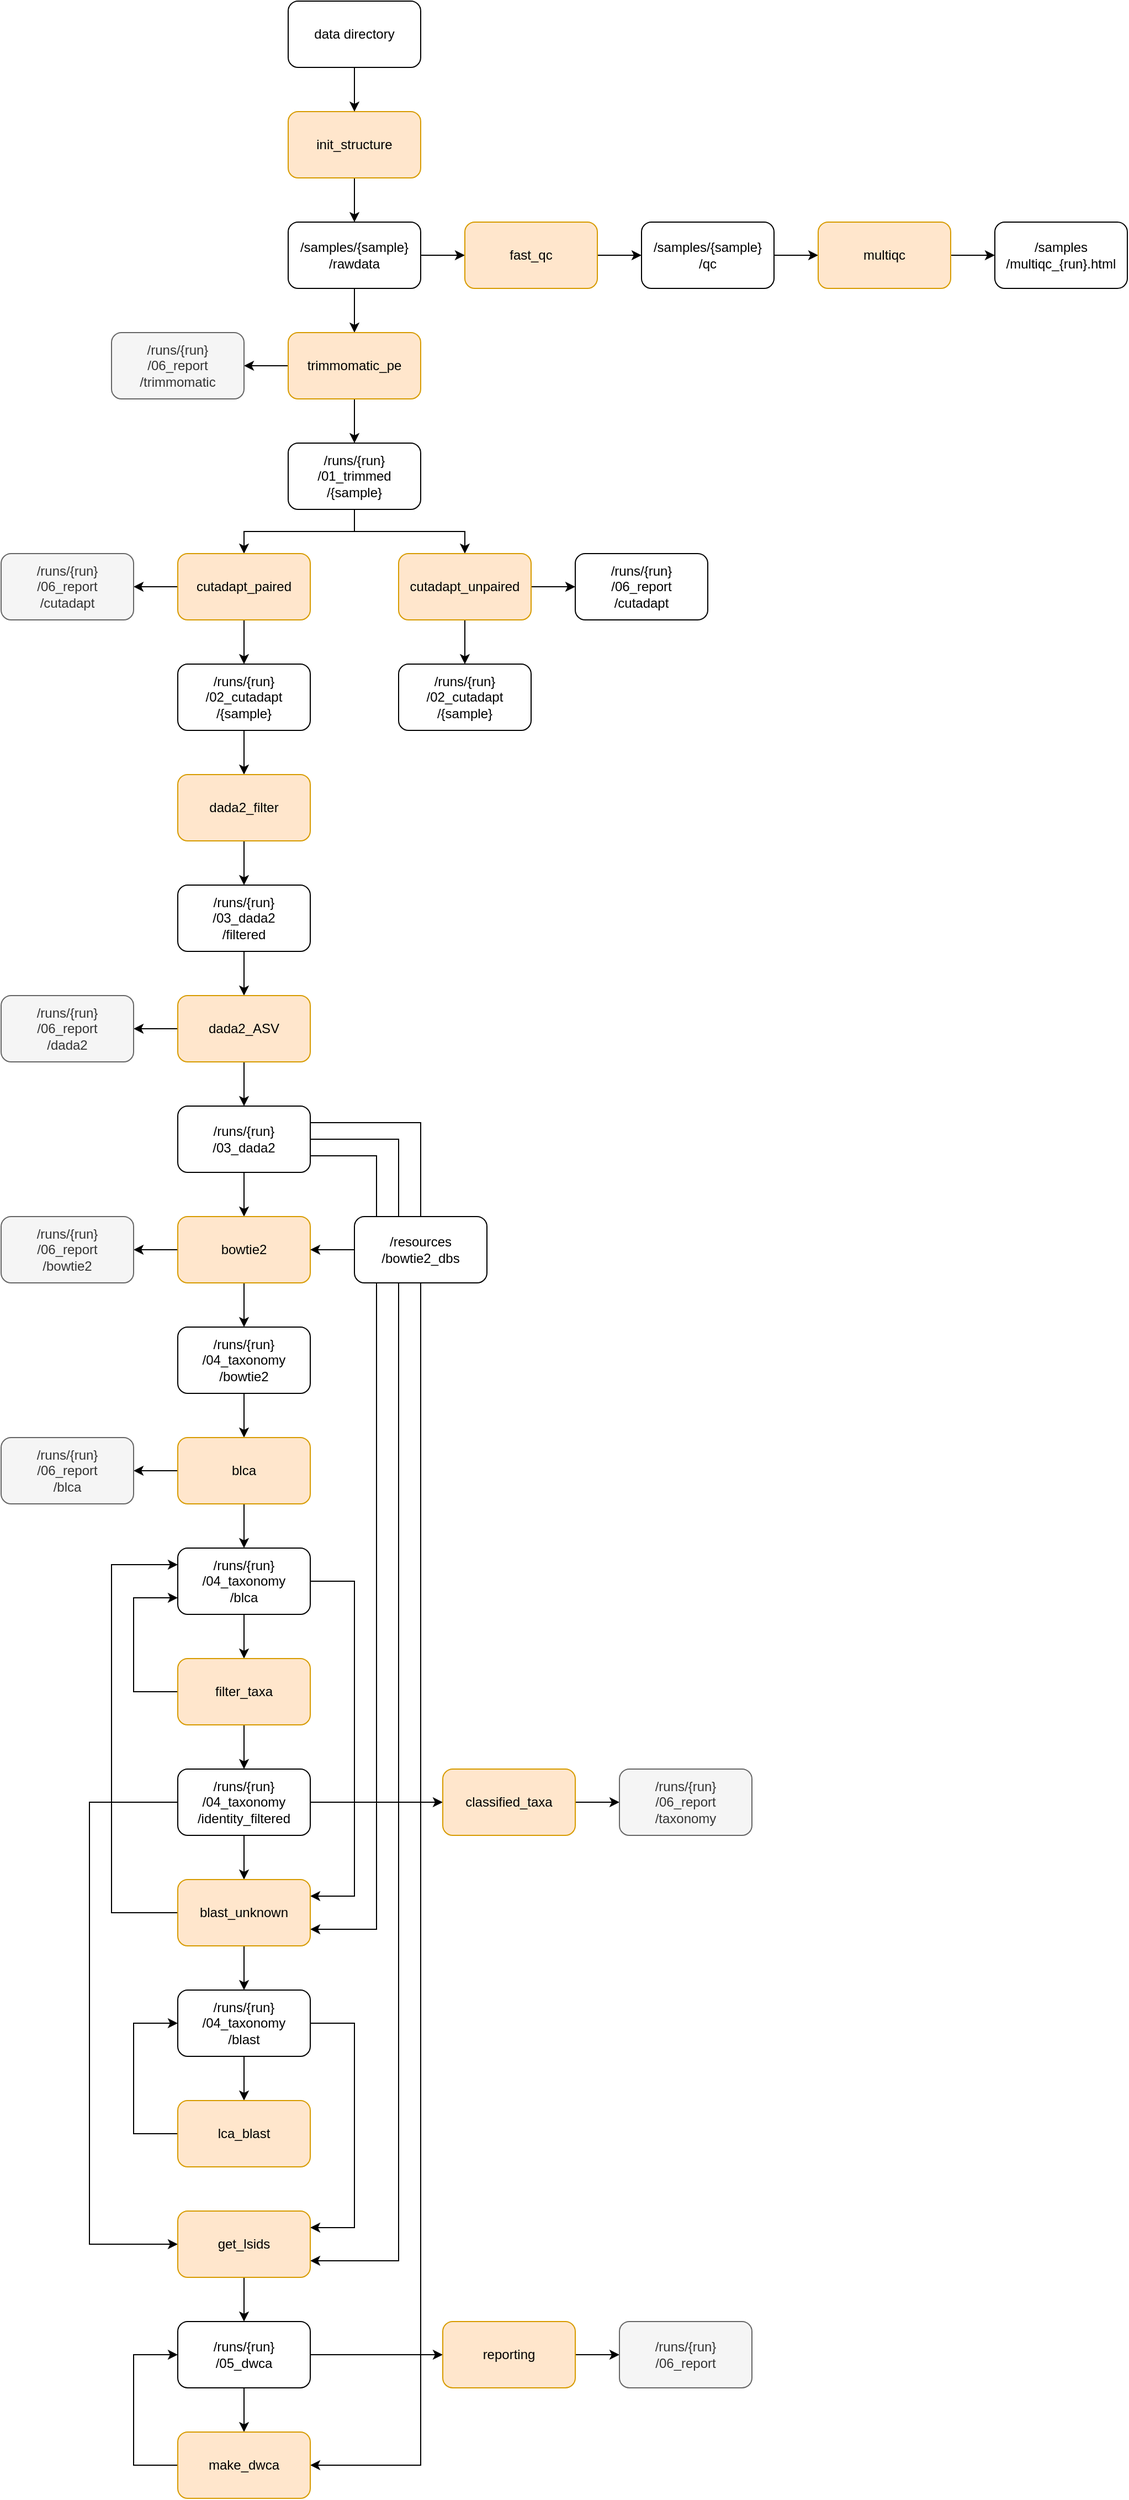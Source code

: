 <mxfile version="20.3.0" type="device"><diagram id="ftIVpdSop07Rvwbks5K7" name="Page-1"><mxGraphModel dx="786" dy="1147" grid="1" gridSize="10" guides="1" tooltips="1" connect="1" arrows="1" fold="1" page="1" pageScale="1" pageWidth="2339" pageHeight="3300" math="0" shadow="0"><root><mxCell id="0"/><mxCell id="1" parent="0"/><mxCell id="pwXqvUkwiRESxQuLAStF-6" style="edgeStyle=orthogonalEdgeStyle;rounded=0;orthogonalLoop=1;jettySize=auto;html=1;exitX=0.5;exitY=1;exitDx=0;exitDy=0;entryX=0.5;entryY=0;entryDx=0;entryDy=0;" edge="1" parent="1" source="pwXqvUkwiRESxQuLAStF-1" target="pwXqvUkwiRESxQuLAStF-5"><mxGeometry relative="1" as="geometry"/></mxCell><mxCell id="pwXqvUkwiRESxQuLAStF-1" value="init_structure" style="rounded=1;whiteSpace=wrap;html=1;fillColor=#ffe6cc;strokeColor=#d79b00;" vertex="1" parent="1"><mxGeometry x="320" y="140" width="120" height="60" as="geometry"/></mxCell><mxCell id="pwXqvUkwiRESxQuLAStF-4" style="edgeStyle=orthogonalEdgeStyle;rounded=0;orthogonalLoop=1;jettySize=auto;html=1;exitX=0.5;exitY=1;exitDx=0;exitDy=0;entryX=0.5;entryY=0;entryDx=0;entryDy=0;" edge="1" parent="1" source="pwXqvUkwiRESxQuLAStF-3" target="pwXqvUkwiRESxQuLAStF-1"><mxGeometry relative="1" as="geometry"/></mxCell><mxCell id="pwXqvUkwiRESxQuLAStF-3" value="data directory" style="rounded=1;whiteSpace=wrap;html=1;" vertex="1" parent="1"><mxGeometry x="320" y="40" width="120" height="60" as="geometry"/></mxCell><mxCell id="pwXqvUkwiRESxQuLAStF-8" style="edgeStyle=orthogonalEdgeStyle;rounded=0;orthogonalLoop=1;jettySize=auto;html=1;exitX=1;exitY=0.5;exitDx=0;exitDy=0;entryX=0;entryY=0.5;entryDx=0;entryDy=0;" edge="1" parent="1" source="pwXqvUkwiRESxQuLAStF-5" target="pwXqvUkwiRESxQuLAStF-7"><mxGeometry relative="1" as="geometry"/></mxCell><mxCell id="pwXqvUkwiRESxQuLAStF-18" style="edgeStyle=orthogonalEdgeStyle;rounded=0;orthogonalLoop=1;jettySize=auto;html=1;exitX=0.5;exitY=1;exitDx=0;exitDy=0;entryX=0.5;entryY=0;entryDx=0;entryDy=0;" edge="1" parent="1" source="pwXqvUkwiRESxQuLAStF-5" target="pwXqvUkwiRESxQuLAStF-17"><mxGeometry relative="1" as="geometry"/></mxCell><mxCell id="pwXqvUkwiRESxQuLAStF-5" value="/samples/{sample}&lt;br&gt;/rawdata" style="rounded=1;whiteSpace=wrap;html=1;" vertex="1" parent="1"><mxGeometry x="320" y="240" width="120" height="60" as="geometry"/></mxCell><mxCell id="pwXqvUkwiRESxQuLAStF-10" style="edgeStyle=orthogonalEdgeStyle;rounded=0;orthogonalLoop=1;jettySize=auto;html=1;exitX=1;exitY=0.5;exitDx=0;exitDy=0;entryX=0;entryY=0.5;entryDx=0;entryDy=0;" edge="1" parent="1" source="pwXqvUkwiRESxQuLAStF-7" target="pwXqvUkwiRESxQuLAStF-9"><mxGeometry relative="1" as="geometry"/></mxCell><mxCell id="pwXqvUkwiRESxQuLAStF-7" value="fast_qc" style="rounded=1;whiteSpace=wrap;html=1;fillColor=#ffe6cc;strokeColor=#d79b00;" vertex="1" parent="1"><mxGeometry x="480" y="240" width="120" height="60" as="geometry"/></mxCell><mxCell id="pwXqvUkwiRESxQuLAStF-12" style="edgeStyle=orthogonalEdgeStyle;rounded=0;orthogonalLoop=1;jettySize=auto;html=1;exitX=1;exitY=0.5;exitDx=0;exitDy=0;entryX=0;entryY=0.5;entryDx=0;entryDy=0;" edge="1" parent="1" source="pwXqvUkwiRESxQuLAStF-9" target="pwXqvUkwiRESxQuLAStF-11"><mxGeometry relative="1" as="geometry"/></mxCell><mxCell id="pwXqvUkwiRESxQuLAStF-9" value="/samples/{sample}&lt;br&gt;/qc" style="rounded=1;whiteSpace=wrap;html=1;" vertex="1" parent="1"><mxGeometry x="640" y="240" width="120" height="60" as="geometry"/></mxCell><mxCell id="pwXqvUkwiRESxQuLAStF-16" style="edgeStyle=orthogonalEdgeStyle;rounded=0;orthogonalLoop=1;jettySize=auto;html=1;exitX=1;exitY=0.5;exitDx=0;exitDy=0;entryX=0;entryY=0.5;entryDx=0;entryDy=0;" edge="1" parent="1" source="pwXqvUkwiRESxQuLAStF-11" target="pwXqvUkwiRESxQuLAStF-13"><mxGeometry relative="1" as="geometry"/></mxCell><mxCell id="pwXqvUkwiRESxQuLAStF-11" value="multiqc" style="rounded=1;whiteSpace=wrap;html=1;fillColor=#ffe6cc;strokeColor=#d79b00;" vertex="1" parent="1"><mxGeometry x="800" y="240" width="120" height="60" as="geometry"/></mxCell><mxCell id="pwXqvUkwiRESxQuLAStF-13" value="/samples&lt;br&gt;/multiqc_{run}.html" style="rounded=1;whiteSpace=wrap;html=1;" vertex="1" parent="1"><mxGeometry x="960" y="240" width="120" height="60" as="geometry"/></mxCell><mxCell id="pwXqvUkwiRESxQuLAStF-20" style="edgeStyle=orthogonalEdgeStyle;rounded=0;orthogonalLoop=1;jettySize=auto;html=1;exitX=0.5;exitY=1;exitDx=0;exitDy=0;entryX=0.5;entryY=0;entryDx=0;entryDy=0;" edge="1" parent="1" source="pwXqvUkwiRESxQuLAStF-17" target="pwXqvUkwiRESxQuLAStF-19"><mxGeometry relative="1" as="geometry"/></mxCell><mxCell id="pwXqvUkwiRESxQuLAStF-22" style="edgeStyle=orthogonalEdgeStyle;rounded=0;orthogonalLoop=1;jettySize=auto;html=1;exitX=0;exitY=0.5;exitDx=0;exitDy=0;entryX=1;entryY=0.5;entryDx=0;entryDy=0;" edge="1" parent="1" source="pwXqvUkwiRESxQuLAStF-17" target="pwXqvUkwiRESxQuLAStF-21"><mxGeometry relative="1" as="geometry"/></mxCell><mxCell id="pwXqvUkwiRESxQuLAStF-17" value="trimmomatic_pe" style="rounded=1;whiteSpace=wrap;html=1;fillColor=#ffe6cc;strokeColor=#d79b00;" vertex="1" parent="1"><mxGeometry x="320" y="340" width="120" height="60" as="geometry"/></mxCell><mxCell id="pwXqvUkwiRESxQuLAStF-24" style="edgeStyle=orthogonalEdgeStyle;rounded=0;orthogonalLoop=1;jettySize=auto;html=1;exitX=0.5;exitY=1;exitDx=0;exitDy=0;entryX=0.5;entryY=0;entryDx=0;entryDy=0;" edge="1" parent="1" source="pwXqvUkwiRESxQuLAStF-19" target="pwXqvUkwiRESxQuLAStF-23"><mxGeometry relative="1" as="geometry"/></mxCell><mxCell id="pwXqvUkwiRESxQuLAStF-31" style="edgeStyle=orthogonalEdgeStyle;rounded=0;orthogonalLoop=1;jettySize=auto;html=1;exitX=0.5;exitY=1;exitDx=0;exitDy=0;entryX=0.5;entryY=0;entryDx=0;entryDy=0;" edge="1" parent="1" source="pwXqvUkwiRESxQuLAStF-19" target="pwXqvUkwiRESxQuLAStF-29"><mxGeometry relative="1" as="geometry"/></mxCell><mxCell id="pwXqvUkwiRESxQuLAStF-19" value="/runs/{run}&lt;br&gt;/01_trimmed&lt;br&gt;/{sample}" style="rounded=1;whiteSpace=wrap;html=1;" vertex="1" parent="1"><mxGeometry x="320" y="440" width="120" height="60" as="geometry"/></mxCell><mxCell id="pwXqvUkwiRESxQuLAStF-21" value="/runs/{run}&lt;br&gt;/06_report&lt;br&gt;/trimmomatic" style="rounded=1;whiteSpace=wrap;html=1;fillColor=#f5f5f5;fontColor=#333333;strokeColor=#666666;" vertex="1" parent="1"><mxGeometry x="160" y="340" width="120" height="60" as="geometry"/></mxCell><mxCell id="pwXqvUkwiRESxQuLAStF-26" style="edgeStyle=orthogonalEdgeStyle;rounded=0;orthogonalLoop=1;jettySize=auto;html=1;exitX=0.5;exitY=1;exitDx=0;exitDy=0;entryX=0.5;entryY=0;entryDx=0;entryDy=0;" edge="1" parent="1" source="pwXqvUkwiRESxQuLAStF-23" target="pwXqvUkwiRESxQuLAStF-25"><mxGeometry relative="1" as="geometry"/></mxCell><mxCell id="pwXqvUkwiRESxQuLAStF-28" style="edgeStyle=orthogonalEdgeStyle;rounded=0;orthogonalLoop=1;jettySize=auto;html=1;exitX=0;exitY=0.5;exitDx=0;exitDy=0;entryX=1;entryY=0.5;entryDx=0;entryDy=0;" edge="1" parent="1" source="pwXqvUkwiRESxQuLAStF-23" target="pwXqvUkwiRESxQuLAStF-27"><mxGeometry relative="1" as="geometry"/></mxCell><mxCell id="pwXqvUkwiRESxQuLAStF-23" value="cutadapt_paired" style="rounded=1;whiteSpace=wrap;html=1;fillColor=#ffe6cc;strokeColor=#d79b00;" vertex="1" parent="1"><mxGeometry x="220" y="540" width="120" height="60" as="geometry"/></mxCell><mxCell id="pwXqvUkwiRESxQuLAStF-38" style="edgeStyle=orthogonalEdgeStyle;rounded=0;orthogonalLoop=1;jettySize=auto;html=1;exitX=0.5;exitY=1;exitDx=0;exitDy=0;entryX=0.5;entryY=0;entryDx=0;entryDy=0;" edge="1" parent="1" source="pwXqvUkwiRESxQuLAStF-25" target="pwXqvUkwiRESxQuLAStF-37"><mxGeometry relative="1" as="geometry"/></mxCell><mxCell id="pwXqvUkwiRESxQuLAStF-25" value="/runs/{run}&lt;br&gt;/02_cutadapt&lt;br&gt;/{sample}" style="rounded=1;whiteSpace=wrap;html=1;" vertex="1" parent="1"><mxGeometry x="220" y="640" width="120" height="60" as="geometry"/></mxCell><mxCell id="pwXqvUkwiRESxQuLAStF-27" value="/runs/{run}&lt;br&gt;/06_report&lt;br&gt;/cutadapt" style="rounded=1;whiteSpace=wrap;html=1;fillColor=#f5f5f5;fontColor=#333333;strokeColor=#666666;" vertex="1" parent="1"><mxGeometry x="60" y="540" width="120" height="60" as="geometry"/></mxCell><mxCell id="pwXqvUkwiRESxQuLAStF-33" style="edgeStyle=orthogonalEdgeStyle;rounded=0;orthogonalLoop=1;jettySize=auto;html=1;exitX=1;exitY=0.5;exitDx=0;exitDy=0;entryX=0;entryY=0.5;entryDx=0;entryDy=0;" edge="1" parent="1" source="pwXqvUkwiRESxQuLAStF-29" target="pwXqvUkwiRESxQuLAStF-32"><mxGeometry relative="1" as="geometry"/></mxCell><mxCell id="pwXqvUkwiRESxQuLAStF-36" style="edgeStyle=orthogonalEdgeStyle;rounded=0;orthogonalLoop=1;jettySize=auto;html=1;exitX=0.5;exitY=1;exitDx=0;exitDy=0;entryX=0.5;entryY=0;entryDx=0;entryDy=0;" edge="1" parent="1" source="pwXqvUkwiRESxQuLAStF-29" target="pwXqvUkwiRESxQuLAStF-35"><mxGeometry relative="1" as="geometry"/></mxCell><mxCell id="pwXqvUkwiRESxQuLAStF-29" value="cutadapt_unpaired" style="rounded=1;whiteSpace=wrap;html=1;fillColor=#ffe6cc;strokeColor=#d79b00;" vertex="1" parent="1"><mxGeometry x="420" y="540" width="120" height="60" as="geometry"/></mxCell><mxCell id="pwXqvUkwiRESxQuLAStF-32" value="/runs/{run}&lt;br&gt;/06_report&lt;br&gt;/cutadapt" style="rounded=1;whiteSpace=wrap;html=1;" vertex="1" parent="1"><mxGeometry x="580" y="540" width="120" height="60" as="geometry"/></mxCell><mxCell id="pwXqvUkwiRESxQuLAStF-35" value="/runs/{run}&lt;br&gt;/02_cutadapt&lt;br&gt;/{sample}" style="rounded=1;whiteSpace=wrap;html=1;" vertex="1" parent="1"><mxGeometry x="420" y="640" width="120" height="60" as="geometry"/></mxCell><mxCell id="pwXqvUkwiRESxQuLAStF-41" style="edgeStyle=orthogonalEdgeStyle;rounded=0;orthogonalLoop=1;jettySize=auto;html=1;exitX=0.5;exitY=1;exitDx=0;exitDy=0;entryX=0.5;entryY=0;entryDx=0;entryDy=0;" edge="1" parent="1" source="pwXqvUkwiRESxQuLAStF-37" target="pwXqvUkwiRESxQuLAStF-39"><mxGeometry relative="1" as="geometry"/></mxCell><mxCell id="pwXqvUkwiRESxQuLAStF-37" value="dada2_filter" style="rounded=1;whiteSpace=wrap;html=1;fillColor=#ffe6cc;strokeColor=#d79b00;" vertex="1" parent="1"><mxGeometry x="220" y="740" width="120" height="60" as="geometry"/></mxCell><mxCell id="pwXqvUkwiRESxQuLAStF-43" style="edgeStyle=orthogonalEdgeStyle;rounded=0;orthogonalLoop=1;jettySize=auto;html=1;exitX=0.5;exitY=1;exitDx=0;exitDy=0;entryX=0.5;entryY=0;entryDx=0;entryDy=0;" edge="1" parent="1" source="pwXqvUkwiRESxQuLAStF-39" target="pwXqvUkwiRESxQuLAStF-42"><mxGeometry relative="1" as="geometry"/></mxCell><mxCell id="pwXqvUkwiRESxQuLAStF-39" value="/runs/{run}&lt;br&gt;/03_dada2&lt;br&gt;/filtered" style="rounded=1;whiteSpace=wrap;html=1;" vertex="1" parent="1"><mxGeometry x="220" y="840" width="120" height="60" as="geometry"/></mxCell><mxCell id="pwXqvUkwiRESxQuLAStF-45" style="edgeStyle=orthogonalEdgeStyle;rounded=0;orthogonalLoop=1;jettySize=auto;html=1;exitX=0.5;exitY=1;exitDx=0;exitDy=0;entryX=0.5;entryY=0;entryDx=0;entryDy=0;" edge="1" parent="1" source="pwXqvUkwiRESxQuLAStF-42" target="pwXqvUkwiRESxQuLAStF-44"><mxGeometry relative="1" as="geometry"/></mxCell><mxCell id="pwXqvUkwiRESxQuLAStF-47" style="edgeStyle=orthogonalEdgeStyle;rounded=0;orthogonalLoop=1;jettySize=auto;html=1;exitX=0;exitY=0.5;exitDx=0;exitDy=0;entryX=1;entryY=0.5;entryDx=0;entryDy=0;" edge="1" parent="1" source="pwXqvUkwiRESxQuLAStF-42" target="pwXqvUkwiRESxQuLAStF-46"><mxGeometry relative="1" as="geometry"/></mxCell><mxCell id="pwXqvUkwiRESxQuLAStF-42" value="dada2_ASV" style="rounded=1;whiteSpace=wrap;html=1;fillColor=#ffe6cc;strokeColor=#d79b00;" vertex="1" parent="1"><mxGeometry x="220" y="940" width="120" height="60" as="geometry"/></mxCell><mxCell id="pwXqvUkwiRESxQuLAStF-49" style="edgeStyle=orthogonalEdgeStyle;rounded=0;orthogonalLoop=1;jettySize=auto;html=1;exitX=0.5;exitY=1;exitDx=0;exitDy=0;entryX=0.5;entryY=0;entryDx=0;entryDy=0;" edge="1" parent="1" source="pwXqvUkwiRESxQuLAStF-44" target="pwXqvUkwiRESxQuLAStF-48"><mxGeometry relative="1" as="geometry"/></mxCell><mxCell id="pwXqvUkwiRESxQuLAStF-70" style="edgeStyle=orthogonalEdgeStyle;rounded=0;orthogonalLoop=1;jettySize=auto;html=1;exitX=1;exitY=0.75;exitDx=0;exitDy=0;entryX=1;entryY=0.75;entryDx=0;entryDy=0;" edge="1" parent="1" source="pwXqvUkwiRESxQuLAStF-44" target="pwXqvUkwiRESxQuLAStF-67"><mxGeometry relative="1" as="geometry"><Array as="points"><mxPoint x="400" y="1085"/><mxPoint x="400" y="1785"/></Array></mxGeometry></mxCell><mxCell id="pwXqvUkwiRESxQuLAStF-84" style="edgeStyle=orthogonalEdgeStyle;rounded=0;orthogonalLoop=1;jettySize=auto;html=1;exitX=1;exitY=0.5;exitDx=0;exitDy=0;entryX=1;entryY=0.75;entryDx=0;entryDy=0;" edge="1" parent="1" source="pwXqvUkwiRESxQuLAStF-44" target="pwXqvUkwiRESxQuLAStF-82"><mxGeometry relative="1" as="geometry"><Array as="points"><mxPoint x="420" y="1070"/><mxPoint x="420" y="2085"/></Array></mxGeometry></mxCell><mxCell id="pwXqvUkwiRESxQuLAStF-90" style="edgeStyle=orthogonalEdgeStyle;rounded=0;orthogonalLoop=1;jettySize=auto;html=1;exitX=1;exitY=0.25;exitDx=0;exitDy=0;entryX=1;entryY=0.5;entryDx=0;entryDy=0;" edge="1" parent="1" source="pwXqvUkwiRESxQuLAStF-44" target="pwXqvUkwiRESxQuLAStF-88"><mxGeometry relative="1" as="geometry"><Array as="points"><mxPoint x="440" y="1055"/><mxPoint x="440" y="2270"/></Array></mxGeometry></mxCell><mxCell id="pwXqvUkwiRESxQuLAStF-44" value="/runs/{run}&lt;br&gt;/03_dada2" style="rounded=1;whiteSpace=wrap;html=1;" vertex="1" parent="1"><mxGeometry x="220" y="1040" width="120" height="60" as="geometry"/></mxCell><mxCell id="pwXqvUkwiRESxQuLAStF-46" value="/runs/{run}&lt;br&gt;/06_report&lt;br&gt;/dada2" style="rounded=1;whiteSpace=wrap;html=1;fillColor=#f5f5f5;fontColor=#333333;strokeColor=#666666;" vertex="1" parent="1"><mxGeometry x="60" y="940" width="120" height="60" as="geometry"/></mxCell><mxCell id="pwXqvUkwiRESxQuLAStF-51" style="edgeStyle=orthogonalEdgeStyle;rounded=0;orthogonalLoop=1;jettySize=auto;html=1;exitX=0.5;exitY=1;exitDx=0;exitDy=0;entryX=0.5;entryY=0;entryDx=0;entryDy=0;" edge="1" parent="1" source="pwXqvUkwiRESxQuLAStF-48" target="pwXqvUkwiRESxQuLAStF-50"><mxGeometry relative="1" as="geometry"/></mxCell><mxCell id="pwXqvUkwiRESxQuLAStF-53" style="edgeStyle=orthogonalEdgeStyle;rounded=0;orthogonalLoop=1;jettySize=auto;html=1;exitX=0;exitY=0.5;exitDx=0;exitDy=0;entryX=1;entryY=0.5;entryDx=0;entryDy=0;" edge="1" parent="1" source="pwXqvUkwiRESxQuLAStF-48" target="pwXqvUkwiRESxQuLAStF-52"><mxGeometry relative="1" as="geometry"/></mxCell><mxCell id="pwXqvUkwiRESxQuLAStF-48" value="bowtie2" style="rounded=1;whiteSpace=wrap;html=1;fillColor=#ffe6cc;strokeColor=#d79b00;" vertex="1" parent="1"><mxGeometry x="220" y="1140" width="120" height="60" as="geometry"/></mxCell><mxCell id="pwXqvUkwiRESxQuLAStF-57" style="edgeStyle=orthogonalEdgeStyle;rounded=0;orthogonalLoop=1;jettySize=auto;html=1;exitX=0.5;exitY=1;exitDx=0;exitDy=0;entryX=0.5;entryY=0;entryDx=0;entryDy=0;" edge="1" parent="1" source="pwXqvUkwiRESxQuLAStF-50" target="pwXqvUkwiRESxQuLAStF-56"><mxGeometry relative="1" as="geometry"/></mxCell><mxCell id="pwXqvUkwiRESxQuLAStF-50" value="/runs/{run}&lt;br&gt;/04_taxonomy&lt;br&gt;/bowtie2" style="rounded=1;whiteSpace=wrap;html=1;" vertex="1" parent="1"><mxGeometry x="220" y="1240" width="120" height="60" as="geometry"/></mxCell><mxCell id="pwXqvUkwiRESxQuLAStF-52" value="/runs/{run}&lt;br&gt;/06_report&lt;br&gt;/bowtie2" style="rounded=1;whiteSpace=wrap;html=1;fillColor=#f5f5f5;fontColor=#333333;strokeColor=#666666;" vertex="1" parent="1"><mxGeometry x="60" y="1140" width="120" height="60" as="geometry"/></mxCell><mxCell id="pwXqvUkwiRESxQuLAStF-55" style="edgeStyle=orthogonalEdgeStyle;rounded=0;orthogonalLoop=1;jettySize=auto;html=1;exitX=0;exitY=0.5;exitDx=0;exitDy=0;entryX=1;entryY=0.5;entryDx=0;entryDy=0;" edge="1" parent="1" source="pwXqvUkwiRESxQuLAStF-54" target="pwXqvUkwiRESxQuLAStF-48"><mxGeometry relative="1" as="geometry"/></mxCell><mxCell id="pwXqvUkwiRESxQuLAStF-54" value="/resources&lt;br&gt;/bowtie2_dbs" style="rounded=1;whiteSpace=wrap;html=1;" vertex="1" parent="1"><mxGeometry x="380" y="1140" width="120" height="60" as="geometry"/></mxCell><mxCell id="pwXqvUkwiRESxQuLAStF-59" style="edgeStyle=orthogonalEdgeStyle;rounded=0;orthogonalLoop=1;jettySize=auto;html=1;exitX=0.5;exitY=1;exitDx=0;exitDy=0;entryX=0.5;entryY=0;entryDx=0;entryDy=0;" edge="1" parent="1" source="pwXqvUkwiRESxQuLAStF-56" target="pwXqvUkwiRESxQuLAStF-58"><mxGeometry relative="1" as="geometry"/></mxCell><mxCell id="pwXqvUkwiRESxQuLAStF-61" style="edgeStyle=orthogonalEdgeStyle;rounded=0;orthogonalLoop=1;jettySize=auto;html=1;exitX=0;exitY=0.5;exitDx=0;exitDy=0;entryX=1;entryY=0.5;entryDx=0;entryDy=0;" edge="1" parent="1" source="pwXqvUkwiRESxQuLAStF-56" target="pwXqvUkwiRESxQuLAStF-60"><mxGeometry relative="1" as="geometry"/></mxCell><mxCell id="pwXqvUkwiRESxQuLAStF-56" value="blca" style="rounded=1;whiteSpace=wrap;html=1;fillColor=#ffe6cc;strokeColor=#d79b00;" vertex="1" parent="1"><mxGeometry x="220" y="1340" width="120" height="60" as="geometry"/></mxCell><mxCell id="pwXqvUkwiRESxQuLAStF-63" style="edgeStyle=orthogonalEdgeStyle;rounded=0;orthogonalLoop=1;jettySize=auto;html=1;exitX=0.5;exitY=1;exitDx=0;exitDy=0;entryX=0.5;entryY=0;entryDx=0;entryDy=0;" edge="1" parent="1" source="pwXqvUkwiRESxQuLAStF-58" target="pwXqvUkwiRESxQuLAStF-62"><mxGeometry relative="1" as="geometry"/></mxCell><mxCell id="pwXqvUkwiRESxQuLAStF-69" style="edgeStyle=orthogonalEdgeStyle;rounded=0;orthogonalLoop=1;jettySize=auto;html=1;exitX=1;exitY=0.5;exitDx=0;exitDy=0;entryX=1;entryY=0.25;entryDx=0;entryDy=0;" edge="1" parent="1" source="pwXqvUkwiRESxQuLAStF-58" target="pwXqvUkwiRESxQuLAStF-67"><mxGeometry relative="1" as="geometry"><Array as="points"><mxPoint x="380" y="1470"/><mxPoint x="380" y="1755"/></Array></mxGeometry></mxCell><mxCell id="pwXqvUkwiRESxQuLAStF-58" value="/runs/{run}&lt;br&gt;/04_taxonomy&lt;br&gt;/blca" style="rounded=1;whiteSpace=wrap;html=1;" vertex="1" parent="1"><mxGeometry x="220" y="1440" width="120" height="60" as="geometry"/></mxCell><mxCell id="pwXqvUkwiRESxQuLAStF-60" value="/runs/{run}&lt;br&gt;/06_report&lt;br&gt;/blca" style="rounded=1;whiteSpace=wrap;html=1;fillColor=#f5f5f5;fontColor=#333333;strokeColor=#666666;" vertex="1" parent="1"><mxGeometry x="60" y="1340" width="120" height="60" as="geometry"/></mxCell><mxCell id="pwXqvUkwiRESxQuLAStF-65" style="edgeStyle=orthogonalEdgeStyle;rounded=0;orthogonalLoop=1;jettySize=auto;html=1;exitX=0.5;exitY=1;exitDx=0;exitDy=0;entryX=0.5;entryY=0;entryDx=0;entryDy=0;" edge="1" parent="1" source="pwXqvUkwiRESxQuLAStF-62" target="pwXqvUkwiRESxQuLAStF-64"><mxGeometry relative="1" as="geometry"/></mxCell><mxCell id="pwXqvUkwiRESxQuLAStF-66" style="edgeStyle=orthogonalEdgeStyle;rounded=0;orthogonalLoop=1;jettySize=auto;html=1;exitX=0;exitY=0.5;exitDx=0;exitDy=0;entryX=0;entryY=0.75;entryDx=0;entryDy=0;" edge="1" parent="1" source="pwXqvUkwiRESxQuLAStF-62" target="pwXqvUkwiRESxQuLAStF-58"><mxGeometry relative="1" as="geometry"><Array as="points"><mxPoint x="180" y="1570"/><mxPoint x="180" y="1485"/></Array></mxGeometry></mxCell><mxCell id="pwXqvUkwiRESxQuLAStF-62" value="filter_taxa" style="rounded=1;whiteSpace=wrap;html=1;fillColor=#ffe6cc;strokeColor=#d79b00;" vertex="1" parent="1"><mxGeometry x="220" y="1540" width="120" height="60" as="geometry"/></mxCell><mxCell id="pwXqvUkwiRESxQuLAStF-68" style="edgeStyle=orthogonalEdgeStyle;rounded=0;orthogonalLoop=1;jettySize=auto;html=1;exitX=0.5;exitY=1;exitDx=0;exitDy=0;entryX=0.5;entryY=0;entryDx=0;entryDy=0;" edge="1" parent="1" source="pwXqvUkwiRESxQuLAStF-64" target="pwXqvUkwiRESxQuLAStF-67"><mxGeometry relative="1" as="geometry"/></mxCell><mxCell id="pwXqvUkwiRESxQuLAStF-78" style="edgeStyle=orthogonalEdgeStyle;rounded=0;orthogonalLoop=1;jettySize=auto;html=1;exitX=1;exitY=0.5;exitDx=0;exitDy=0;entryX=0;entryY=0.5;entryDx=0;entryDy=0;" edge="1" parent="1" source="pwXqvUkwiRESxQuLAStF-64" target="pwXqvUkwiRESxQuLAStF-77"><mxGeometry relative="1" as="geometry"><Array as="points"><mxPoint x="430" y="1670"/><mxPoint x="430" y="1670"/></Array></mxGeometry></mxCell><mxCell id="pwXqvUkwiRESxQuLAStF-83" style="edgeStyle=orthogonalEdgeStyle;rounded=0;orthogonalLoop=1;jettySize=auto;html=1;exitX=0;exitY=0.5;exitDx=0;exitDy=0;entryX=0;entryY=0.5;entryDx=0;entryDy=0;" edge="1" parent="1" source="pwXqvUkwiRESxQuLAStF-64" target="pwXqvUkwiRESxQuLAStF-82"><mxGeometry relative="1" as="geometry"><Array as="points"><mxPoint x="140" y="1670"/><mxPoint x="140" y="2070"/></Array></mxGeometry></mxCell><mxCell id="pwXqvUkwiRESxQuLAStF-64" value="/runs/{run}&lt;br&gt;/04_taxonomy&lt;br&gt;/identity_filtered" style="rounded=1;whiteSpace=wrap;html=1;" vertex="1" parent="1"><mxGeometry x="220" y="1640" width="120" height="60" as="geometry"/></mxCell><mxCell id="pwXqvUkwiRESxQuLAStF-71" style="edgeStyle=orthogonalEdgeStyle;rounded=0;orthogonalLoop=1;jettySize=auto;html=1;exitX=0;exitY=0.5;exitDx=0;exitDy=0;entryX=0;entryY=0.25;entryDx=0;entryDy=0;" edge="1" parent="1" source="pwXqvUkwiRESxQuLAStF-67" target="pwXqvUkwiRESxQuLAStF-58"><mxGeometry relative="1" as="geometry"><Array as="points"><mxPoint x="160" y="1770"/><mxPoint x="160" y="1455"/></Array></mxGeometry></mxCell><mxCell id="pwXqvUkwiRESxQuLAStF-73" style="edgeStyle=orthogonalEdgeStyle;rounded=0;orthogonalLoop=1;jettySize=auto;html=1;exitX=0.5;exitY=1;exitDx=0;exitDy=0;entryX=0.5;entryY=0;entryDx=0;entryDy=0;" edge="1" parent="1" source="pwXqvUkwiRESxQuLAStF-67" target="pwXqvUkwiRESxQuLAStF-72"><mxGeometry relative="1" as="geometry"/></mxCell><mxCell id="pwXqvUkwiRESxQuLAStF-67" value="blast_unknown" style="rounded=1;whiteSpace=wrap;html=1;fillColor=#ffe6cc;strokeColor=#d79b00;" vertex="1" parent="1"><mxGeometry x="220" y="1740" width="120" height="60" as="geometry"/></mxCell><mxCell id="pwXqvUkwiRESxQuLAStF-75" style="edgeStyle=orthogonalEdgeStyle;rounded=0;orthogonalLoop=1;jettySize=auto;html=1;exitX=0.5;exitY=1;exitDx=0;exitDy=0;entryX=0.5;entryY=0;entryDx=0;entryDy=0;" edge="1" parent="1" source="pwXqvUkwiRESxQuLAStF-72" target="pwXqvUkwiRESxQuLAStF-74"><mxGeometry relative="1" as="geometry"/></mxCell><mxCell id="pwXqvUkwiRESxQuLAStF-85" style="edgeStyle=orthogonalEdgeStyle;rounded=0;orthogonalLoop=1;jettySize=auto;html=1;exitX=1;exitY=0.5;exitDx=0;exitDy=0;entryX=1;entryY=0.25;entryDx=0;entryDy=0;" edge="1" parent="1" source="pwXqvUkwiRESxQuLAStF-72" target="pwXqvUkwiRESxQuLAStF-82"><mxGeometry relative="1" as="geometry"><Array as="points"><mxPoint x="380" y="1870"/><mxPoint x="380" y="2055"/></Array></mxGeometry></mxCell><mxCell id="pwXqvUkwiRESxQuLAStF-72" value="/runs/{run}&lt;br&gt;/04_taxonomy&lt;br&gt;/blast" style="rounded=1;whiteSpace=wrap;html=1;" vertex="1" parent="1"><mxGeometry x="220" y="1840" width="120" height="60" as="geometry"/></mxCell><mxCell id="pwXqvUkwiRESxQuLAStF-76" style="edgeStyle=orthogonalEdgeStyle;rounded=0;orthogonalLoop=1;jettySize=auto;html=1;exitX=0;exitY=0.5;exitDx=0;exitDy=0;entryX=0;entryY=0.5;entryDx=0;entryDy=0;" edge="1" parent="1" source="pwXqvUkwiRESxQuLAStF-74" target="pwXqvUkwiRESxQuLAStF-72"><mxGeometry relative="1" as="geometry"><Array as="points"><mxPoint x="180" y="1970"/><mxPoint x="180" y="1870"/></Array></mxGeometry></mxCell><mxCell id="pwXqvUkwiRESxQuLAStF-74" value="lca_blast" style="rounded=1;whiteSpace=wrap;html=1;fillColor=#ffe6cc;strokeColor=#d79b00;" vertex="1" parent="1"><mxGeometry x="220" y="1940" width="120" height="60" as="geometry"/></mxCell><mxCell id="pwXqvUkwiRESxQuLAStF-81" style="edgeStyle=orthogonalEdgeStyle;rounded=0;orthogonalLoop=1;jettySize=auto;html=1;entryX=0;entryY=0.5;entryDx=0;entryDy=0;" edge="1" parent="1" source="pwXqvUkwiRESxQuLAStF-77" target="pwXqvUkwiRESxQuLAStF-80"><mxGeometry relative="1" as="geometry"/></mxCell><mxCell id="pwXqvUkwiRESxQuLAStF-77" value="classified_taxa" style="rounded=1;whiteSpace=wrap;html=1;fillColor=#ffe6cc;strokeColor=#d79b00;" vertex="1" parent="1"><mxGeometry x="460" y="1640" width="120" height="60" as="geometry"/></mxCell><mxCell id="pwXqvUkwiRESxQuLAStF-80" value="/runs/{run}&lt;br&gt;/06_report&lt;br&gt;/taxonomy" style="rounded=1;whiteSpace=wrap;html=1;fillColor=#f5f5f5;fontColor=#333333;strokeColor=#666666;" vertex="1" parent="1"><mxGeometry x="620" y="1640" width="120" height="60" as="geometry"/></mxCell><mxCell id="pwXqvUkwiRESxQuLAStF-87" style="edgeStyle=orthogonalEdgeStyle;rounded=0;orthogonalLoop=1;jettySize=auto;html=1;exitX=0.5;exitY=1;exitDx=0;exitDy=0;entryX=0.5;entryY=0;entryDx=0;entryDy=0;" edge="1" parent="1" source="pwXqvUkwiRESxQuLAStF-82" target="pwXqvUkwiRESxQuLAStF-86"><mxGeometry relative="1" as="geometry"/></mxCell><mxCell id="pwXqvUkwiRESxQuLAStF-82" value="get_lsids" style="rounded=1;whiteSpace=wrap;html=1;fillColor=#ffe6cc;strokeColor=#d79b00;" vertex="1" parent="1"><mxGeometry x="220" y="2040" width="120" height="60" as="geometry"/></mxCell><mxCell id="pwXqvUkwiRESxQuLAStF-89" style="edgeStyle=orthogonalEdgeStyle;rounded=0;orthogonalLoop=1;jettySize=auto;html=1;exitX=0.5;exitY=1;exitDx=0;exitDy=0;entryX=0.5;entryY=0;entryDx=0;entryDy=0;" edge="1" parent="1" source="pwXqvUkwiRESxQuLAStF-86" target="pwXqvUkwiRESxQuLAStF-88"><mxGeometry relative="1" as="geometry"/></mxCell><mxCell id="pwXqvUkwiRESxQuLAStF-93" style="edgeStyle=orthogonalEdgeStyle;rounded=0;orthogonalLoop=1;jettySize=auto;html=1;exitX=1;exitY=0.5;exitDx=0;exitDy=0;entryX=0;entryY=0.5;entryDx=0;entryDy=0;" edge="1" parent="1" source="pwXqvUkwiRESxQuLAStF-86" target="pwXqvUkwiRESxQuLAStF-92"><mxGeometry relative="1" as="geometry"/></mxCell><mxCell id="pwXqvUkwiRESxQuLAStF-86" value="/runs/{run}&lt;br&gt;/05_dwca" style="rounded=1;whiteSpace=wrap;html=1;" vertex="1" parent="1"><mxGeometry x="220" y="2140" width="120" height="60" as="geometry"/></mxCell><mxCell id="pwXqvUkwiRESxQuLAStF-91" style="edgeStyle=orthogonalEdgeStyle;rounded=0;orthogonalLoop=1;jettySize=auto;html=1;exitX=0;exitY=0.5;exitDx=0;exitDy=0;entryX=0;entryY=0.5;entryDx=0;entryDy=0;" edge="1" parent="1" source="pwXqvUkwiRESxQuLAStF-88" target="pwXqvUkwiRESxQuLAStF-86"><mxGeometry relative="1" as="geometry"><Array as="points"><mxPoint x="180" y="2270"/><mxPoint x="180" y="2170"/></Array></mxGeometry></mxCell><mxCell id="pwXqvUkwiRESxQuLAStF-88" value="make_dwca" style="rounded=1;whiteSpace=wrap;html=1;fillColor=#ffe6cc;strokeColor=#d79b00;" vertex="1" parent="1"><mxGeometry x="220" y="2240" width="120" height="60" as="geometry"/></mxCell><mxCell id="pwXqvUkwiRESxQuLAStF-95" style="edgeStyle=orthogonalEdgeStyle;rounded=0;orthogonalLoop=1;jettySize=auto;html=1;exitX=1;exitY=0.5;exitDx=0;exitDy=0;entryX=0;entryY=0.5;entryDx=0;entryDy=0;" edge="1" parent="1" source="pwXqvUkwiRESxQuLAStF-92" target="pwXqvUkwiRESxQuLAStF-94"><mxGeometry relative="1" as="geometry"/></mxCell><mxCell id="pwXqvUkwiRESxQuLAStF-92" value="reporting" style="rounded=1;whiteSpace=wrap;html=1;fillColor=#ffe6cc;strokeColor=#d79b00;" vertex="1" parent="1"><mxGeometry x="460" y="2140" width="120" height="60" as="geometry"/></mxCell><mxCell id="pwXqvUkwiRESxQuLAStF-94" value="/runs/{run}&lt;br&gt;/06_report" style="rounded=1;whiteSpace=wrap;html=1;fillColor=#f5f5f5;fontColor=#333333;strokeColor=#666666;" vertex="1" parent="1"><mxGeometry x="620" y="2140" width="120" height="60" as="geometry"/></mxCell></root></mxGraphModel></diagram></mxfile>